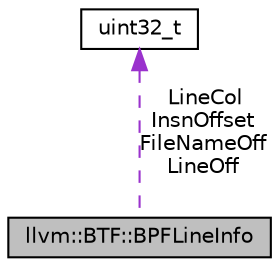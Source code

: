 digraph "llvm::BTF::BPFLineInfo"
{
 // LATEX_PDF_SIZE
  bgcolor="transparent";
  edge [fontname="Helvetica",fontsize="10",labelfontname="Helvetica",labelfontsize="10"];
  node [fontname="Helvetica",fontsize="10",shape=record];
  Node1 [label="llvm::BTF::BPFLineInfo",height=0.2,width=0.4,color="black", fillcolor="grey75", style="filled", fontcolor="black",tooltip="Specifying one line info."];
  Node2 -> Node1 [dir="back",color="darkorchid3",fontsize="10",style="dashed",label=" LineCol\nInsnOffset\nFileNameOff\nLineOff" ,fontname="Helvetica"];
  Node2 [label="uint32_t",height=0.2,width=0.4,color="black",URL="$classuint32__t.html",tooltip=" "];
}

